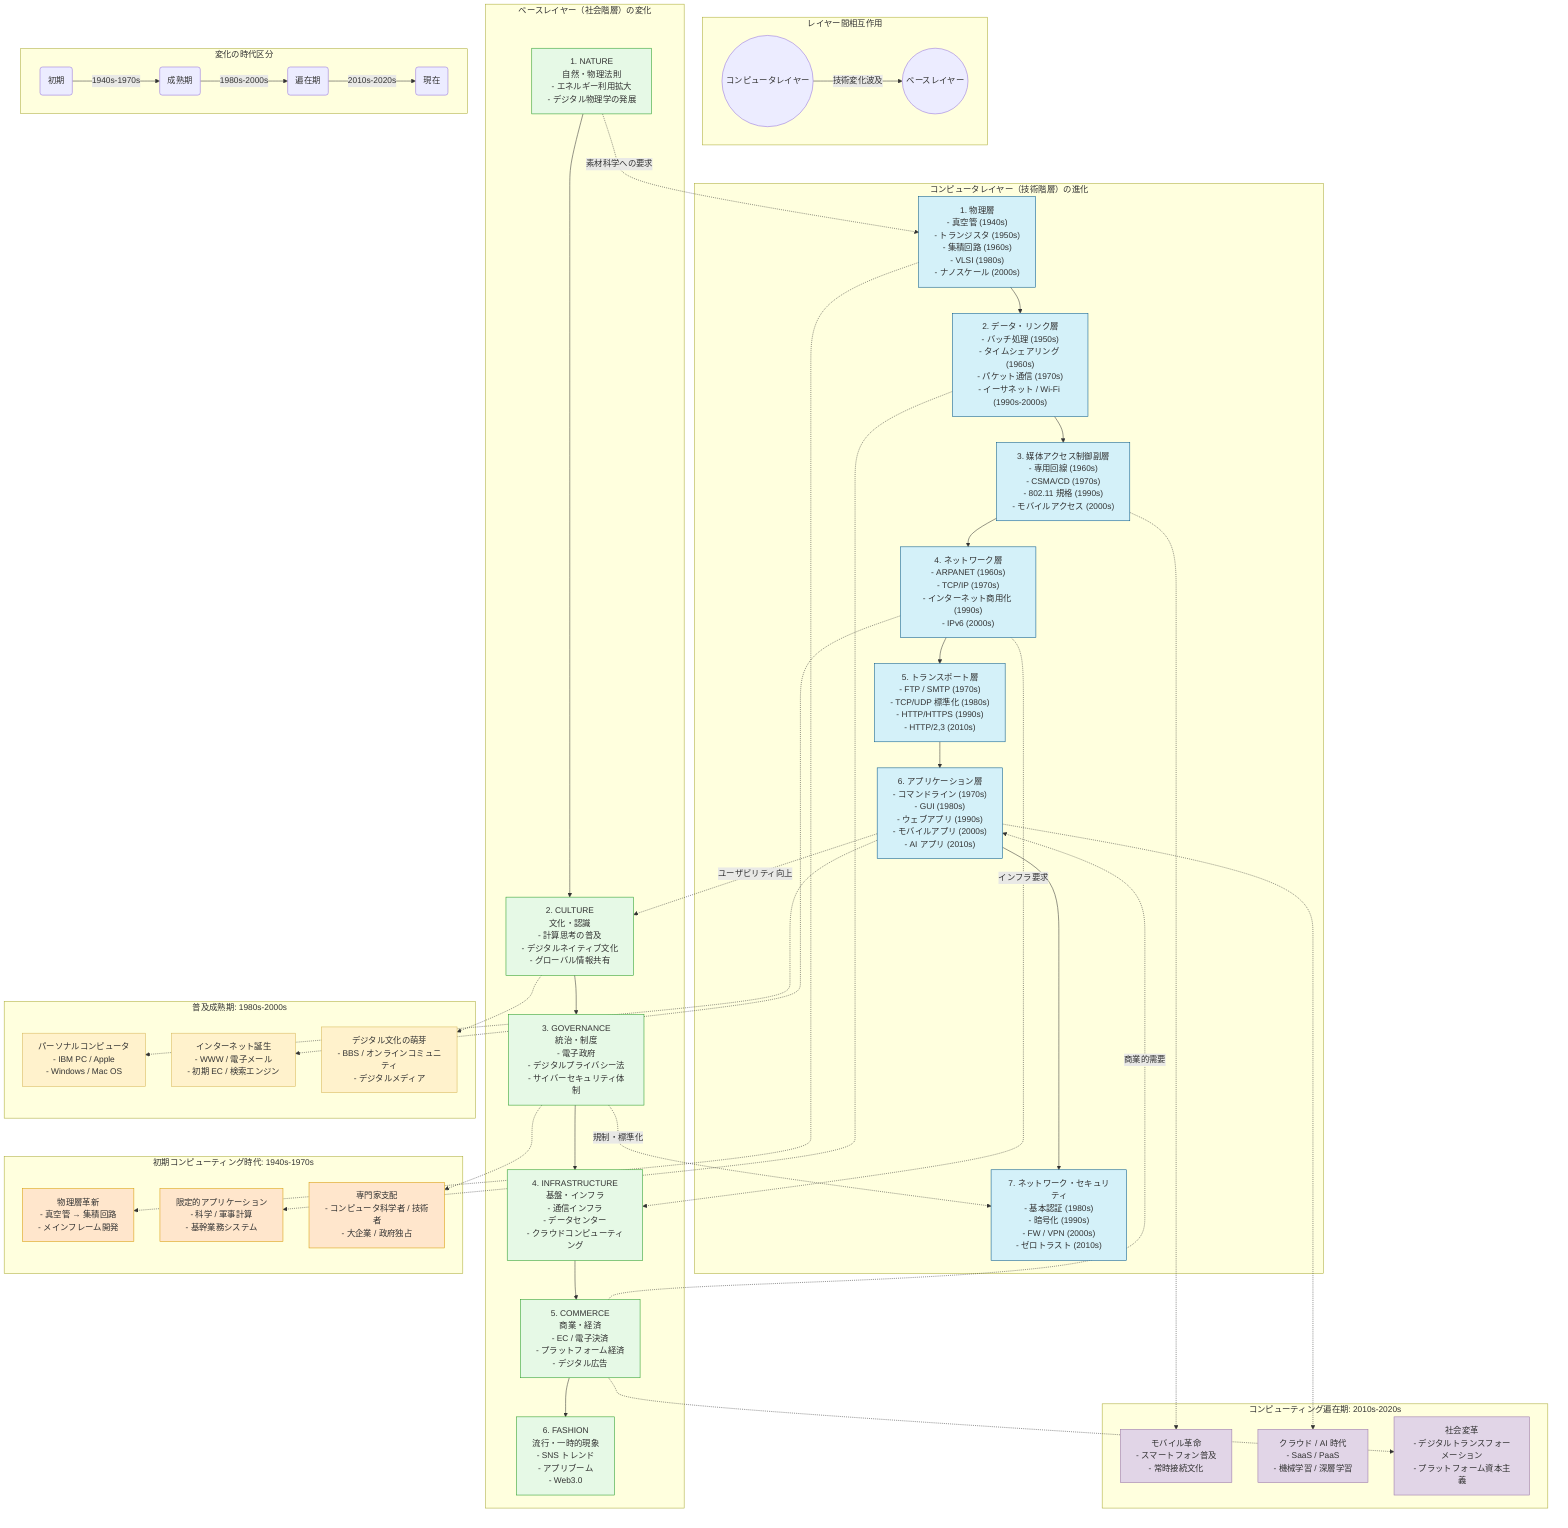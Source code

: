 %% --------------------------------------------------------
%%  コンピュータ技術レイヤー × ベースレイヤー 進化図（FIXED）
%% --------------------------------------------------------

flowchart TB

%% === レイヤー間相互作用 ===
subgraph interplay["レイヤー間相互作用"]
    compLayerID(("コンピュータレイヤー")) -- "技術変化波及" --> baseLayerID(("ベースレイヤー"));
end

%% === コンピュータレイヤー（技術階層）の進化 ===
subgraph compLayer["コンピュータレイヤー（技術階層）の進化"]
    direction TB
    C1["1. 物理層<br/>- 真空管 (1940s)<br/>- トランジスタ (1950s)<br/>- 集積回路 (1960s)<br/>- VLSI (1980s)<br/>- ナノスケール (2000s)"] --> C2["2. データ・リンク層<br/>- バッチ処理 (1950s)<br/>- タイムシェアリング (1960s)<br/>- パケット通信 (1970s)<br/>- イーサネット / Wi-Fi (1990s-2000s)"];
    C2["2. データ・リンク層<br/>- バッチ処理 (1950s)<br/>- タイムシェアリング (1960s)<br/>- パケット通信 (1970s)<br/>- イーサネット / Wi-Fi (1990s-2000s)"] --> C3["3. 媒体アクセス制御副層<br/>- 専用回線 (1960s)<br/>- CSMA/CD (1970s)<br/>- 802.11 規格 (1990s)<br/>- モバイルアクセス (2000s)"];
    C3["3. 媒体アクセス制御副層<br/>- 専用回線 (1960s)<br/>- CSMA/CD (1970s)<br/>- 802.11 規格 (1990s)<br/>- モバイルアクセス (2000s)"] --> C4["4. ネットワーク層<br/>- ARPANET (1960s)<br/>- TCP/IP (1970s)<br/>- インターネット商用化 (1990s)<br/>- IPv6 (2000s)"];
    C4["4. ネットワーク層<br/>- ARPANET (1960s)<br/>- TCP/IP (1970s)<br/>- インターネット商用化 (1990s)<br/>- IPv6 (2000s)"] --> C5["5. トランスポート層<br/>- FTP / SMTP (1970s)<br/>- TCP/UDP 標準化 (1980s)<br/>- HTTP/HTTPS (1990s)<br/>- HTTP/2,3 (2010s)"];
    C5["5. トランスポート層<br/>- FTP / SMTP (1970s)<br/>- TCP/UDP 標準化 (1980s)<br/>- HTTP/HTTPS (1990s)<br/>- HTTP/2,3 (2010s)"] --> C6["6. アプリケーション層<br/>- コマンドライン (1970s)<br/>- GUI (1980s)<br/>- ウェブアプリ (1990s)<br/>- モバイルアプリ (2000s)<br/>- AI アプリ (2010s)"];
    C6["6. アプリケーション層<br/>- コマンドライン (1970s)<br/>- GUI (1980s)<br/>- ウェブアプリ (1990s)<br/>- モバイルアプリ (2000s)<br/>- AI アプリ (2010s)"] --> C7["7. ネットワーク・セキュリティ<br/>- 基本認証 (1980s)<br/>- 暗号化 (1990s)<br/>- FW / VPN (2000s)<br/>- ゼロトラスト (2010s)"];
end

%% === ベースレイヤー（社会階層）の変化 ===
subgraph baseLayer["ベースレイヤー（社会階層）の変化"]
    direction TB
    B1["1. NATURE<br/>自然・物理法則<br/>- エネルギー利用拡大<br/>- デジタル物理学の発展"] --> B2["2. CULTURE<br/>文化・認識<br/>- 計算思考の普及<br/>- デジタルネイティブ文化<br/>- グローバル情報共有"];
    B2["2. CULTURE<br/>文化・認識<br/>- 計算思考の普及<br/>- デジタルネイティブ文化<br/>- グローバル情報共有"] --> B3["3. GOVERNANCE<br/>統治・制度<br/>- 電子政府<br/>- デジタルプライバシー法<br/>- サイバーセキュリティ体制"];
    B3["3. GOVERNANCE<br/>統治・制度<br/>- 電子政府<br/>- デジタルプライバシー法<br/>- サイバーセキュリティ体制"] --> B4["4. INFRASTRUCTURE<br/>基盤・インフラ<br/>- 通信インフラ<br/>- データセンター<br/>- クラウドコンピューティング"];
    B4["4. INFRASTRUCTURE<br/>基盤・インフラ<br/>- 通信インフラ<br/>- データセンター<br/>- クラウドコンピューティング"] --> B5["5. COMMERCE<br/>商業・経済<br/>- EC / 電子決済<br/>- プラットフォーム経済<br/>- デジタル広告"];
    B5["5. COMMERCE<br/>商業・経済<br/>- EC / 電子決済<br/>- プラットフォーム経済<br/>- デジタル広告"] --> B6["6. FASHION<br/>流行・一時的現象<br/>- SNS トレンド<br/>- アプリブーム<br/>- Web3.0"];
end

%% === 変化の時代区分 ===
subgraph era["変化の時代区分"]
    earlyID("初期") -- "1940s-1970s" --> matureID("成熟期");
    matureID("成熟期") -- "1980s-2000s" --> ubiqID("遍在期");
    ubiqID("遍在期") -- "2010s-2020s" --> nowID("現在");
end

%% === 初期コンピューティング時代 ===
subgraph earlyEra["初期コンピューティング時代: 1940s-1970s"]
    direction TB
    E1["物理層革新<br/>- 真空管 → 集積回路<br/>- メインフレーム開発"]
    E2["限定的アプリケーション<br/>- 科学 / 軍事計算<br/>- 基幹業務システム"]
    E3["専門家支配<br/>- コンピュータ科学者 / 技術者<br/>- 大企業 / 政府独占"]
end

%% === 普及成熟期 ===
subgraph matureEra["普及成熟期: 1980s-2000s"]
    direction TB
    M1["パーソナルコンピュータ<br/>- IBM PC / Apple<br/>- Windows / Mac OS"]
    M2["インターネット誕生<br/>- WWW / 電子メール<br/>- 初期 EC / 検索エンジン"]
    M3["デジタル文化の萌芽<br/>- BBS / オンラインコミュニティ<br/>- デジタルメディア"]
end

%% === コンピューティング遍在期 ===
subgraph ubiqEra["コンピューティング遍在期: 2010s-2020s"]
    direction TB
    U1["モバイル革命<br/>- スマートフォン普及<br/>- 常時接続文化"]
    U2["クラウド / AI 時代<br/>- SaaS / PaaS<br/>- 機械学習 / 深層学習"]
    U3["社会変革<br/>- デジタルトランスフォーメーション<br/>- プラットフォーム資本主義"]
end

%% --- 時代別の特徴的な波及 ---
C1 -.-> E1;
C2 -.-> E2;
B3 -.-> E3;

C6 -.-> M1;
C4 -.-> M2;
B2 -.-> M3;

C3 -.-> U1;
C6 -.-> U2;
B5 -.-> U3;

%% --- レイヤー間の相互作用 ---
B1 -. "素材科学への要求" .-> C1
C6 -. "ユーザビリティ向上" .-> B2
B3 -. "規制・標準化" .-> C7
C4 -. "インフラ要求" .-> B4
B5 -. "商業的需要" .-> C6

%% --- スタイル定義 ---
classDef computerLayer fill:#d4f1f9,stroke:#058,stroke-width:1px
classDef baseLayer     fill:#e6f9e6,stroke:#292,stroke-width:1px
classDef earlyPeriod   fill:#ffe6cc,stroke:#d79b00,stroke-width:1px
classDef mainPeriod    fill:#fff2cc,stroke:#d6b656,stroke-width:1px
classDef ubiqPeriod    fill:#e1d5e7,stroke:#9673a6,stroke-width:1px

class C1,C2,C3,C4,C5,C6,C7 computerLayer
class B1,B2,B3,B4,B5,B6 baseLayer
class E1,E2,E3 earlyPeriod
class M1,M2,M3 mainPeriod
class U1,U2,U3 ubiqPeriod